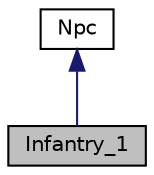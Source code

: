 digraph "Infantry_1"
{
  edge [fontname="Helvetica",fontsize="10",labelfontname="Helvetica",labelfontsize="10"];
  node [fontname="Helvetica",fontsize="10",shape=record];
  Node0 [label="Infantry_1",height=0.2,width=0.4,color="black", fillcolor="grey75", style="filled", fontcolor="black"];
  Node1 -> Node0 [dir="back",color="midnightblue",fontsize="10",style="solid",fontname="Helvetica"];
  Node1 [label="Npc",height=0.2,width=0.4,color="black", fillcolor="white", style="filled",URL="$class_npc.html",tooltip="Klasa podstawowa opisujaca przeciwnikow. "];
}

